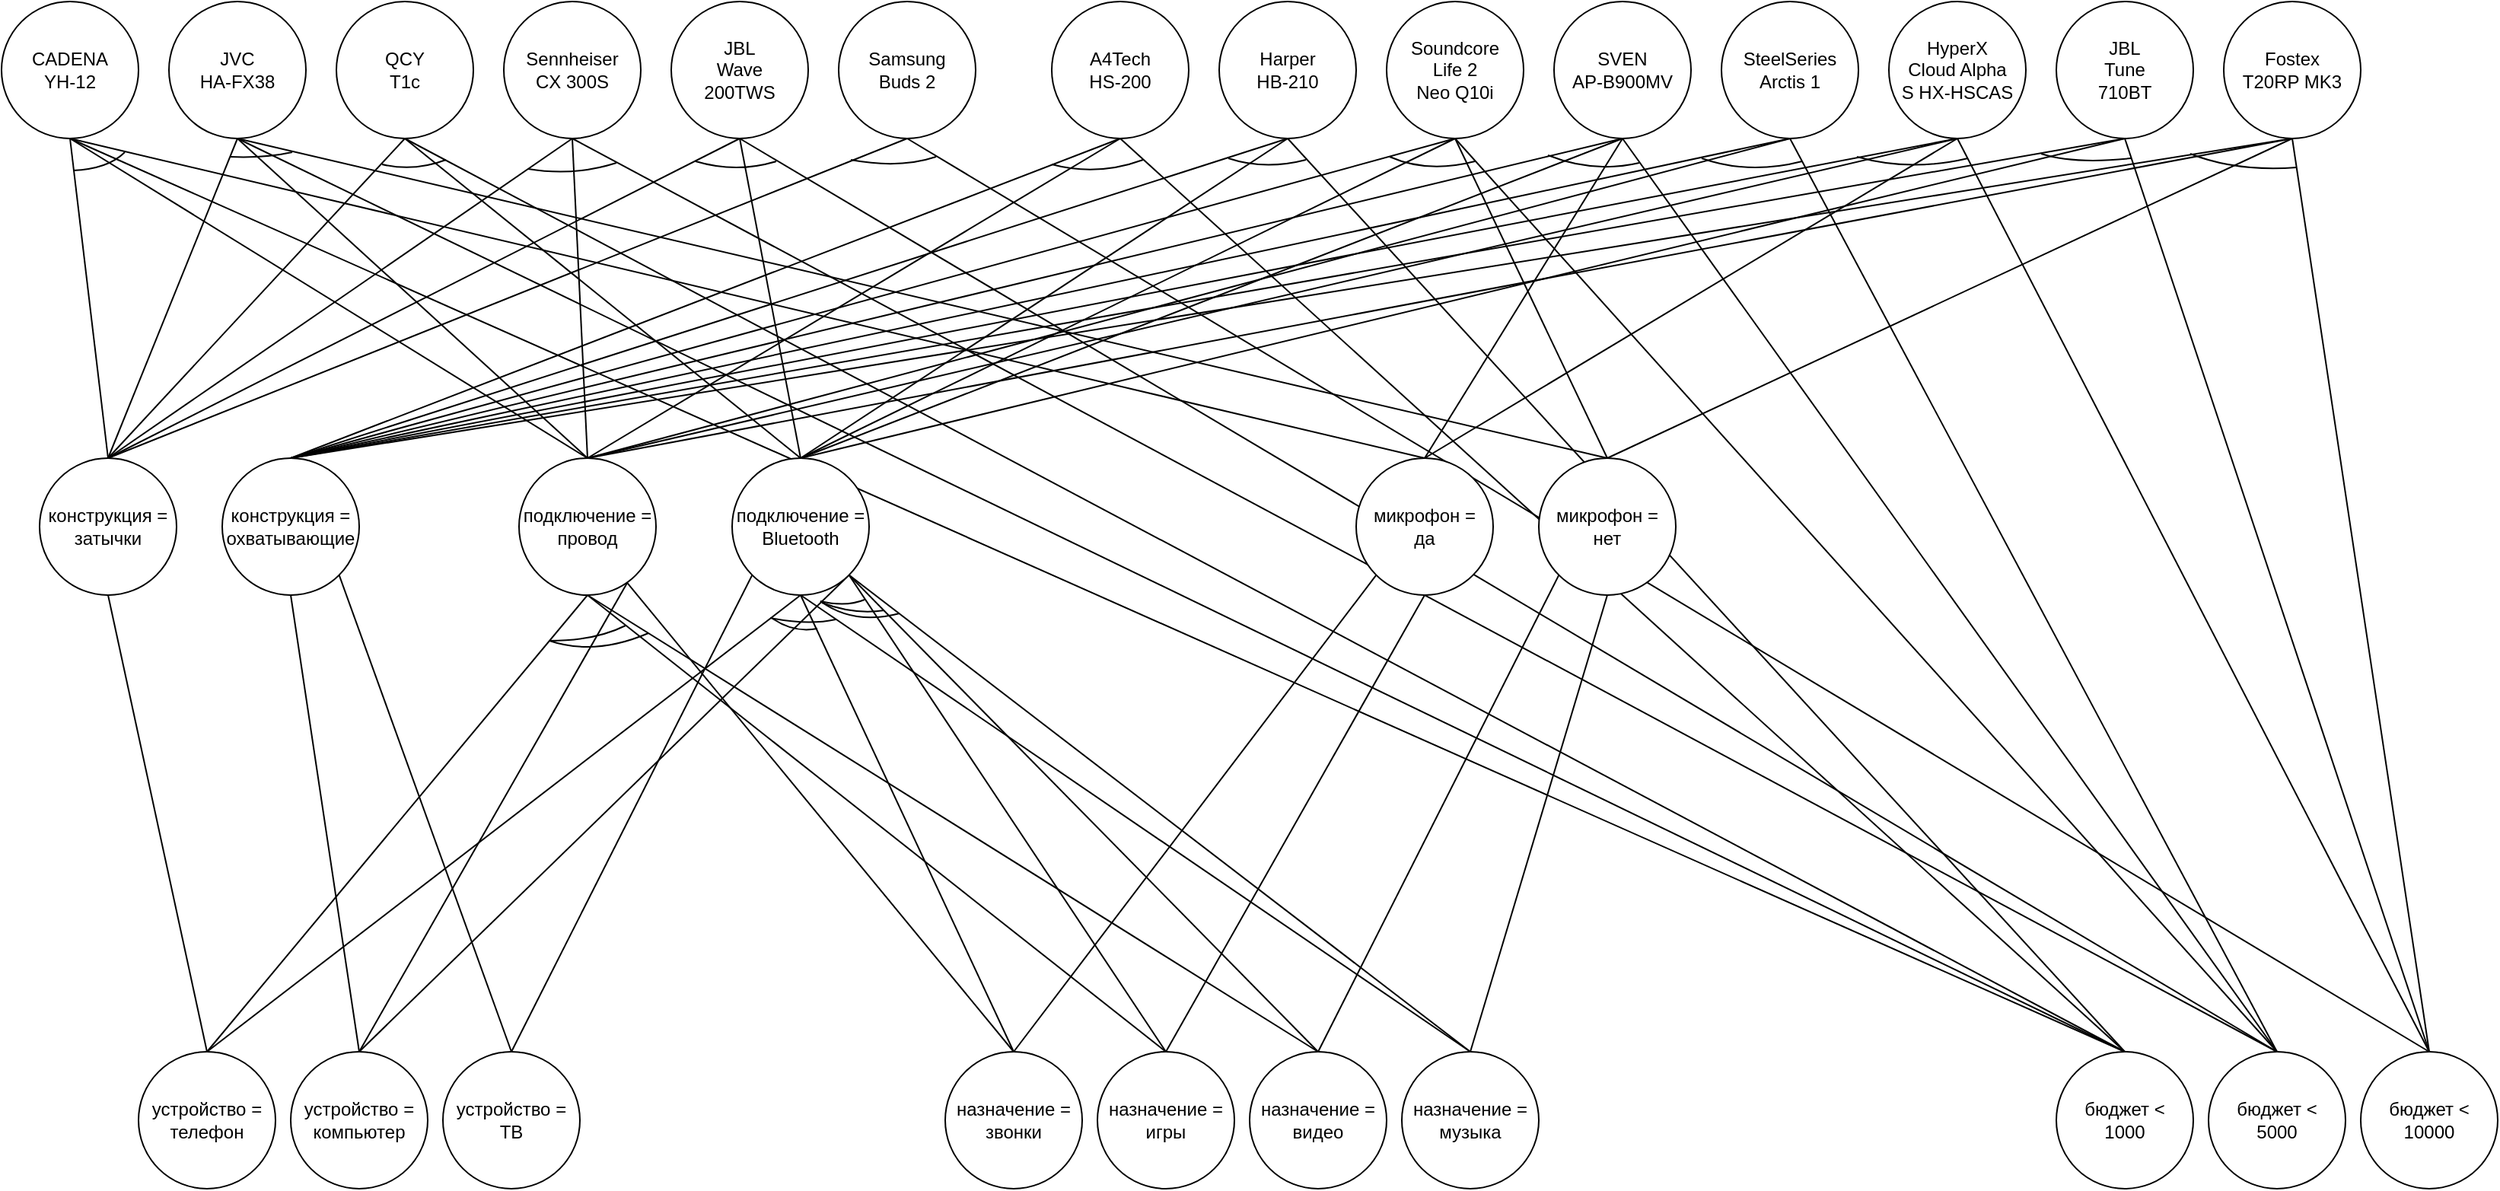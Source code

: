 <mxfile version="20.7.4" type="device"><diagram name="Page-1" id="42789a77-a242-8287-6e28-9cd8cfd52e62"><mxGraphModel dx="2128" dy="972" grid="1" gridSize="10" guides="1" tooltips="1" connect="1" arrows="1" fold="1" page="0" pageScale="1" pageWidth="1100" pageHeight="850" background="none" math="0" shadow="0"><root><mxCell id="0"/><mxCell id="1" parent="0"/><mxCell id="nf44O7qb0_WGTFVw4xZZ-30" style="edgeStyle=none;orthogonalLoop=1;jettySize=auto;html=1;exitX=0.5;exitY=0;exitDx=0;exitDy=0;entryX=0.5;entryY=1;entryDx=0;entryDy=0;endArrow=none;endFill=0;entryPerimeter=0;" edge="1" parent="1" source="nf44O7qb0_WGTFVw4xZZ-2" target="nf44O7qb0_WGTFVw4xZZ-18"><mxGeometry relative="1" as="geometry"/></mxCell><mxCell id="nf44O7qb0_WGTFVw4xZZ-32" style="edgeStyle=none;orthogonalLoop=1;jettySize=auto;html=1;exitX=0.5;exitY=0;exitDx=0;exitDy=0;entryX=0.5;entryY=1;entryDx=0;entryDy=0;endArrow=none;endFill=0;" edge="1" parent="1" source="nf44O7qb0_WGTFVw4xZZ-2" target="nf44O7qb0_WGTFVw4xZZ-14"><mxGeometry relative="1" as="geometry"/></mxCell><mxCell id="nf44O7qb0_WGTFVw4xZZ-61" style="edgeStyle=none;orthogonalLoop=1;jettySize=auto;html=1;exitX=0.5;exitY=0;exitDx=0;exitDy=0;entryX=0.5;entryY=1;entryDx=0;entryDy=0;endArrow=none;endFill=0;" edge="1" parent="1" source="nf44O7qb0_WGTFVw4xZZ-2" target="nf44O7qb0_WGTFVw4xZZ-19"><mxGeometry relative="1" as="geometry"/></mxCell><mxCell id="nf44O7qb0_WGTFVw4xZZ-2" value="устройство =&lt;br&gt;телефон" style="ellipse;whiteSpace=wrap;html=1;aspect=fixed;rounded=0;" vertex="1" parent="1"><mxGeometry x="-20" y="790" width="90" height="90" as="geometry"/></mxCell><mxCell id="nf44O7qb0_WGTFVw4xZZ-25" style="edgeStyle=none;orthogonalLoop=1;jettySize=auto;html=1;exitX=0.5;exitY=0;exitDx=0;exitDy=0;entryX=0.79;entryY=0.91;entryDx=0;entryDy=0;endArrow=none;endFill=0;entryPerimeter=0;" edge="1" parent="1" source="nf44O7qb0_WGTFVw4xZZ-3" target="nf44O7qb0_WGTFVw4xZZ-18"><mxGeometry relative="1" as="geometry"/></mxCell><mxCell id="nf44O7qb0_WGTFVw4xZZ-33" style="edgeStyle=none;orthogonalLoop=1;jettySize=auto;html=1;exitX=0.5;exitY=0;exitDx=0;exitDy=0;entryX=0.5;entryY=1;entryDx=0;entryDy=0;endArrow=none;endFill=0;" edge="1" parent="1" source="nf44O7qb0_WGTFVw4xZZ-3" target="nf44O7qb0_WGTFVw4xZZ-15"><mxGeometry relative="1" as="geometry"/></mxCell><mxCell id="nf44O7qb0_WGTFVw4xZZ-64" style="edgeStyle=none;orthogonalLoop=1;jettySize=auto;html=1;exitX=0.5;exitY=0;exitDx=0;exitDy=0;entryX=1;entryY=1;entryDx=0;entryDy=0;endArrow=none;endFill=0;" edge="1" parent="1" source="nf44O7qb0_WGTFVw4xZZ-3" target="nf44O7qb0_WGTFVw4xZZ-19"><mxGeometry relative="1" as="geometry"/></mxCell><mxCell id="nf44O7qb0_WGTFVw4xZZ-3" value="устройство =&lt;br&gt;компьютер" style="ellipse;whiteSpace=wrap;html=1;aspect=fixed;rounded=0;" vertex="1" parent="1"><mxGeometry x="80" y="790" width="90" height="90" as="geometry"/></mxCell><mxCell id="nf44O7qb0_WGTFVw4xZZ-23" style="edgeStyle=none;orthogonalLoop=1;jettySize=auto;html=1;exitX=0.5;exitY=0;exitDx=0;exitDy=0;entryX=0.5;entryY=1;entryDx=0;entryDy=0;strokeColor=none;" edge="1" parent="1" source="nf44O7qb0_WGTFVw4xZZ-4" target="nf44O7qb0_WGTFVw4xZZ-19"><mxGeometry relative="1" as="geometry"/></mxCell><mxCell id="nf44O7qb0_WGTFVw4xZZ-24" style="edgeStyle=none;orthogonalLoop=1;jettySize=auto;html=1;exitX=0.5;exitY=0;exitDx=0;exitDy=0;entryX=0;entryY=1;entryDx=0;entryDy=0;endArrow=none;endFill=0;" edge="1" parent="1" source="nf44O7qb0_WGTFVw4xZZ-4" target="nf44O7qb0_WGTFVw4xZZ-19"><mxGeometry relative="1" as="geometry"/></mxCell><mxCell id="nf44O7qb0_WGTFVw4xZZ-34" style="edgeStyle=none;orthogonalLoop=1;jettySize=auto;html=1;exitX=0.5;exitY=0;exitDx=0;exitDy=0;entryX=1;entryY=1;entryDx=0;entryDy=0;endArrow=none;endFill=0;" edge="1" parent="1" source="nf44O7qb0_WGTFVw4xZZ-4" target="nf44O7qb0_WGTFVw4xZZ-15"><mxGeometry relative="1" as="geometry"/></mxCell><mxCell id="nf44O7qb0_WGTFVw4xZZ-4" value="устройство =&lt;br&gt;ТВ" style="ellipse;whiteSpace=wrap;html=1;aspect=fixed;rounded=0;" vertex="1" parent="1"><mxGeometry x="180" y="790" width="90" height="90" as="geometry"/></mxCell><mxCell id="nf44O7qb0_WGTFVw4xZZ-38" style="edgeStyle=none;orthogonalLoop=1;jettySize=auto;html=1;exitX=0.5;exitY=0;exitDx=0;exitDy=0;entryX=0.5;entryY=1;entryDx=0;entryDy=0;endArrow=none;endFill=0;" edge="1" parent="1" source="nf44O7qb0_WGTFVw4xZZ-5" target="nf44O7qb0_WGTFVw4xZZ-17"><mxGeometry relative="1" as="geometry"/></mxCell><mxCell id="nf44O7qb0_WGTFVw4xZZ-5" value="назначение =&lt;br&gt;музыка" style="ellipse;whiteSpace=wrap;html=1;aspect=fixed;rounded=0;" vertex="1" parent="1"><mxGeometry x="810" y="790" width="90" height="90" as="geometry"/></mxCell><mxCell id="nf44O7qb0_WGTFVw4xZZ-35" style="edgeStyle=none;orthogonalLoop=1;jettySize=auto;html=1;exitX=0.5;exitY=0;exitDx=0;exitDy=0;entryX=0;entryY=1;entryDx=0;entryDy=0;endArrow=none;endFill=0;" edge="1" parent="1" source="nf44O7qb0_WGTFVw4xZZ-6" target="nf44O7qb0_WGTFVw4xZZ-16"><mxGeometry relative="1" as="geometry"/></mxCell><mxCell id="nf44O7qb0_WGTFVw4xZZ-6" value="назначение =&lt;br&gt;звонки" style="ellipse;whiteSpace=wrap;html=1;aspect=fixed;rounded=0;" vertex="1" parent="1"><mxGeometry x="510" y="790" width="90" height="90" as="geometry"/></mxCell><mxCell id="nf44O7qb0_WGTFVw4xZZ-36" style="edgeStyle=none;orthogonalLoop=1;jettySize=auto;html=1;exitX=0.5;exitY=0;exitDx=0;exitDy=0;entryX=0.5;entryY=1;entryDx=0;entryDy=0;endArrow=none;endFill=0;" edge="1" parent="1" source="nf44O7qb0_WGTFVw4xZZ-7" target="nf44O7qb0_WGTFVw4xZZ-16"><mxGeometry relative="1" as="geometry"/></mxCell><mxCell id="nf44O7qb0_WGTFVw4xZZ-7" value="назначение =&lt;br&gt;игры" style="ellipse;whiteSpace=wrap;html=1;aspect=fixed;rounded=0;" vertex="1" parent="1"><mxGeometry x="610" y="790" width="90" height="90" as="geometry"/></mxCell><mxCell id="nf44O7qb0_WGTFVw4xZZ-37" style="edgeStyle=none;orthogonalLoop=1;jettySize=auto;html=1;exitX=0.5;exitY=0;exitDx=0;exitDy=0;entryX=0;entryY=1;entryDx=0;entryDy=0;endArrow=none;endFill=0;" edge="1" parent="1" source="nf44O7qb0_WGTFVw4xZZ-10" target="nf44O7qb0_WGTFVw4xZZ-17"><mxGeometry relative="1" as="geometry"/></mxCell><mxCell id="nf44O7qb0_WGTFVw4xZZ-10" value="назначение =&lt;br&gt;видео" style="ellipse;whiteSpace=wrap;html=1;aspect=fixed;rounded=0;" vertex="1" parent="1"><mxGeometry x="710" y="790" width="90" height="90" as="geometry"/></mxCell><mxCell id="nf44O7qb0_WGTFVw4xZZ-81" style="edgeStyle=none;orthogonalLoop=1;jettySize=auto;html=1;exitX=0.5;exitY=0;exitDx=0;exitDy=0;entryX=0.5;entryY=1;entryDx=0;entryDy=0;endArrow=none;endFill=0;" edge="1" parent="1" source="nf44O7qb0_WGTFVw4xZZ-11" target="nf44O7qb0_WGTFVw4xZZ-47"><mxGeometry relative="1" as="geometry"/></mxCell><mxCell id="nf44O7qb0_WGTFVw4xZZ-82" style="edgeStyle=none;orthogonalLoop=1;jettySize=auto;html=1;exitX=0.5;exitY=0;exitDx=0;exitDy=0;entryX=0.5;entryY=1;entryDx=0;entryDy=0;endArrow=none;endFill=0;" edge="1" parent="1" source="nf44O7qb0_WGTFVw4xZZ-11" target="nf44O7qb0_WGTFVw4xZZ-48"><mxGeometry relative="1" as="geometry"/></mxCell><mxCell id="nf44O7qb0_WGTFVw4xZZ-83" style="edgeStyle=none;orthogonalLoop=1;jettySize=auto;html=1;exitX=0.5;exitY=0;exitDx=0;exitDy=0;entryX=0.5;entryY=1;entryDx=0;entryDy=0;endArrow=none;endFill=0;" edge="1" parent="1" source="nf44O7qb0_WGTFVw4xZZ-11" target="nf44O7qb0_WGTFVw4xZZ-49"><mxGeometry relative="1" as="geometry"/></mxCell><mxCell id="nf44O7qb0_WGTFVw4xZZ-84" style="edgeStyle=none;orthogonalLoop=1;jettySize=auto;html=1;exitX=0.5;exitY=0;exitDx=0;exitDy=0;entryX=0.5;entryY=1;entryDx=0;entryDy=0;endArrow=none;endFill=0;" edge="1" parent="1" source="nf44O7qb0_WGTFVw4xZZ-11" target="nf44O7qb0_WGTFVw4xZZ-53"><mxGeometry relative="1" as="geometry"/></mxCell><mxCell id="nf44O7qb0_WGTFVw4xZZ-85" style="edgeStyle=none;orthogonalLoop=1;jettySize=auto;html=1;exitX=0.5;exitY=0;exitDx=0;exitDy=0;entryX=0.5;entryY=1;entryDx=0;entryDy=0;endArrow=none;endFill=0;" edge="1" parent="1" source="nf44O7qb0_WGTFVw4xZZ-11" target="nf44O7qb0_WGTFVw4xZZ-54"><mxGeometry relative="1" as="geometry"/></mxCell><mxCell id="nf44O7qb0_WGTFVw4xZZ-11" value="бюджет &amp;lt;&lt;br&gt;1000" style="ellipse;whiteSpace=wrap;html=1;aspect=fixed;rounded=0;" vertex="1" parent="1"><mxGeometry x="1240" y="790" width="90" height="90" as="geometry"/></mxCell><mxCell id="nf44O7qb0_WGTFVw4xZZ-86" style="edgeStyle=none;orthogonalLoop=1;jettySize=auto;html=1;exitX=0.5;exitY=0;exitDx=0;exitDy=0;entryX=0.5;entryY=1;entryDx=0;entryDy=0;endArrow=none;endFill=0;" edge="1" parent="1" source="nf44O7qb0_WGTFVw4xZZ-12" target="nf44O7qb0_WGTFVw4xZZ-50"><mxGeometry relative="1" as="geometry"/></mxCell><mxCell id="nf44O7qb0_WGTFVw4xZZ-87" style="edgeStyle=none;orthogonalLoop=1;jettySize=auto;html=1;exitX=0.5;exitY=0;exitDx=0;exitDy=0;entryX=0.5;entryY=1;entryDx=0;entryDy=0;endArrow=none;endFill=0;" edge="1" parent="1" source="nf44O7qb0_WGTFVw4xZZ-12" target="nf44O7qb0_WGTFVw4xZZ-51"><mxGeometry relative="1" as="geometry"/></mxCell><mxCell id="nf44O7qb0_WGTFVw4xZZ-89" style="edgeStyle=none;orthogonalLoop=1;jettySize=auto;html=1;exitX=0.5;exitY=0;exitDx=0;exitDy=0;entryX=0.5;entryY=1;entryDx=0;entryDy=0;endArrow=none;endFill=0;" edge="1" parent="1" source="nf44O7qb0_WGTFVw4xZZ-12" target="nf44O7qb0_WGTFVw4xZZ-55"><mxGeometry relative="1" as="geometry"/></mxCell><mxCell id="nf44O7qb0_WGTFVw4xZZ-90" style="edgeStyle=none;orthogonalLoop=1;jettySize=auto;html=1;exitX=0.5;exitY=0;exitDx=0;exitDy=0;entryX=0.5;entryY=1;entryDx=0;entryDy=0;endArrow=none;endFill=0;" edge="1" parent="1" source="nf44O7qb0_WGTFVw4xZZ-12" target="nf44O7qb0_WGTFVw4xZZ-56"><mxGeometry relative="1" as="geometry"/></mxCell><mxCell id="nf44O7qb0_WGTFVw4xZZ-91" style="edgeStyle=none;orthogonalLoop=1;jettySize=auto;html=1;exitX=0.5;exitY=0;exitDx=0;exitDy=0;entryX=0.5;entryY=1;entryDx=0;entryDy=0;endArrow=none;endFill=0;" edge="1" parent="1" source="nf44O7qb0_WGTFVw4xZZ-12" target="nf44O7qb0_WGTFVw4xZZ-57"><mxGeometry relative="1" as="geometry"/></mxCell><mxCell id="nf44O7qb0_WGTFVw4xZZ-12" value="бюджет &amp;lt;&lt;br&gt;5000" style="ellipse;whiteSpace=wrap;html=1;aspect=fixed;rounded=0;" vertex="1" parent="1"><mxGeometry x="1340" y="790" width="90" height="90" as="geometry"/></mxCell><mxCell id="nf44O7qb0_WGTFVw4xZZ-88" style="edgeStyle=none;orthogonalLoop=1;jettySize=auto;html=1;exitX=0.5;exitY=0;exitDx=0;exitDy=0;entryX=0.5;entryY=1;entryDx=0;entryDy=0;endArrow=none;endFill=0;" edge="1" parent="1" source="nf44O7qb0_WGTFVw4xZZ-13" target="nf44O7qb0_WGTFVw4xZZ-52"><mxGeometry relative="1" as="geometry"/></mxCell><mxCell id="nf44O7qb0_WGTFVw4xZZ-92" style="edgeStyle=none;orthogonalLoop=1;jettySize=auto;html=1;exitX=0.5;exitY=0;exitDx=0;exitDy=0;entryX=0.5;entryY=1;entryDx=0;entryDy=0;endArrow=none;endFill=0;" edge="1" parent="1" source="nf44O7qb0_WGTFVw4xZZ-13" target="nf44O7qb0_WGTFVw4xZZ-58"><mxGeometry relative="1" as="geometry"/></mxCell><mxCell id="nf44O7qb0_WGTFVw4xZZ-93" style="edgeStyle=none;orthogonalLoop=1;jettySize=auto;html=1;exitX=0.5;exitY=0;exitDx=0;exitDy=0;entryX=0.5;entryY=1;entryDx=0;entryDy=0;endArrow=none;endFill=0;" edge="1" parent="1" source="nf44O7qb0_WGTFVw4xZZ-13" target="nf44O7qb0_WGTFVw4xZZ-59"><mxGeometry relative="1" as="geometry"/></mxCell><mxCell id="nf44O7qb0_WGTFVw4xZZ-94" style="edgeStyle=none;orthogonalLoop=1;jettySize=auto;html=1;exitX=0.5;exitY=0;exitDx=0;exitDy=0;entryX=0.5;entryY=1;entryDx=0;entryDy=0;endArrow=none;endFill=0;" edge="1" parent="1" source="nf44O7qb0_WGTFVw4xZZ-13" target="nf44O7qb0_WGTFVw4xZZ-60"><mxGeometry relative="1" as="geometry"/></mxCell><mxCell id="nf44O7qb0_WGTFVw4xZZ-13" value="бюджет &amp;lt;&lt;br&gt;10000" style="ellipse;whiteSpace=wrap;html=1;aspect=fixed;rounded=0;" vertex="1" parent="1"><mxGeometry x="1440" y="790" width="90" height="90" as="geometry"/></mxCell><mxCell id="nf44O7qb0_WGTFVw4xZZ-67" style="edgeStyle=none;orthogonalLoop=1;jettySize=auto;html=1;exitX=0.5;exitY=0;exitDx=0;exitDy=0;entryX=0.5;entryY=1;entryDx=0;entryDy=0;endArrow=none;endFill=0;" edge="1" parent="1" source="nf44O7qb0_WGTFVw4xZZ-14" target="nf44O7qb0_WGTFVw4xZZ-47"><mxGeometry relative="1" as="geometry"/></mxCell><mxCell id="nf44O7qb0_WGTFVw4xZZ-68" style="edgeStyle=none;orthogonalLoop=1;jettySize=auto;html=1;exitX=0.5;exitY=0;exitDx=0;exitDy=0;entryX=0.5;entryY=1;entryDx=0;entryDy=0;endArrow=none;endFill=0;" edge="1" parent="1" source="nf44O7qb0_WGTFVw4xZZ-14" target="nf44O7qb0_WGTFVw4xZZ-48"><mxGeometry relative="1" as="geometry"/></mxCell><mxCell id="nf44O7qb0_WGTFVw4xZZ-69" style="edgeStyle=none;orthogonalLoop=1;jettySize=auto;html=1;exitX=0.5;exitY=0;exitDx=0;exitDy=0;entryX=0.5;entryY=1;entryDx=0;entryDy=0;endArrow=none;endFill=0;" edge="1" parent="1" source="nf44O7qb0_WGTFVw4xZZ-14" target="nf44O7qb0_WGTFVw4xZZ-49"><mxGeometry relative="1" as="geometry"/></mxCell><mxCell id="nf44O7qb0_WGTFVw4xZZ-70" style="edgeStyle=none;orthogonalLoop=1;jettySize=auto;html=1;exitX=0.5;exitY=0;exitDx=0;exitDy=0;entryX=0.5;entryY=1;entryDx=0;entryDy=0;endArrow=none;endFill=0;" edge="1" parent="1" source="nf44O7qb0_WGTFVw4xZZ-14" target="nf44O7qb0_WGTFVw4xZZ-50"><mxGeometry relative="1" as="geometry"/></mxCell><mxCell id="nf44O7qb0_WGTFVw4xZZ-71" style="edgeStyle=none;orthogonalLoop=1;jettySize=auto;html=1;exitX=0.5;exitY=0;exitDx=0;exitDy=0;entryX=0.5;entryY=1;entryDx=0;entryDy=0;endArrow=none;endFill=0;" edge="1" parent="1" source="nf44O7qb0_WGTFVw4xZZ-14" target="nf44O7qb0_WGTFVw4xZZ-51"><mxGeometry relative="1" as="geometry"/></mxCell><mxCell id="nf44O7qb0_WGTFVw4xZZ-72" style="edgeStyle=none;orthogonalLoop=1;jettySize=auto;html=1;exitX=0.5;exitY=0;exitDx=0;exitDy=0;entryX=0.5;entryY=1;entryDx=0;entryDy=0;endArrow=none;endFill=0;" edge="1" parent="1" source="nf44O7qb0_WGTFVw4xZZ-14" target="nf44O7qb0_WGTFVw4xZZ-52"><mxGeometry relative="1" as="geometry"/></mxCell><mxCell id="nf44O7qb0_WGTFVw4xZZ-14" value="конструкция =&lt;br&gt;затычки" style="ellipse;whiteSpace=wrap;html=1;aspect=fixed;rounded=0;" vertex="1" parent="1"><mxGeometry x="-85" y="400" width="90" height="90" as="geometry"/></mxCell><mxCell id="nf44O7qb0_WGTFVw4xZZ-73" style="edgeStyle=none;orthogonalLoop=1;jettySize=auto;html=1;exitX=0.5;exitY=0;exitDx=0;exitDy=0;entryX=0.5;entryY=1;entryDx=0;entryDy=0;endArrow=none;endFill=0;" edge="1" parent="1" source="nf44O7qb0_WGTFVw4xZZ-15" target="nf44O7qb0_WGTFVw4xZZ-53"><mxGeometry relative="1" as="geometry"/></mxCell><mxCell id="nf44O7qb0_WGTFVw4xZZ-74" style="edgeStyle=none;orthogonalLoop=1;jettySize=auto;html=1;exitX=0.5;exitY=0;exitDx=0;exitDy=0;entryX=0.5;entryY=1;entryDx=0;entryDy=0;endArrow=none;endFill=0;" edge="1" parent="1" source="nf44O7qb0_WGTFVw4xZZ-15" target="nf44O7qb0_WGTFVw4xZZ-54"><mxGeometry relative="1" as="geometry"/></mxCell><mxCell id="nf44O7qb0_WGTFVw4xZZ-75" style="edgeStyle=none;orthogonalLoop=1;jettySize=auto;html=1;exitX=0.5;exitY=0;exitDx=0;exitDy=0;entryX=0.5;entryY=1;entryDx=0;entryDy=0;endArrow=none;endFill=0;" edge="1" parent="1" source="nf44O7qb0_WGTFVw4xZZ-15" target="nf44O7qb0_WGTFVw4xZZ-55"><mxGeometry relative="1" as="geometry"/></mxCell><mxCell id="nf44O7qb0_WGTFVw4xZZ-76" style="edgeStyle=none;orthogonalLoop=1;jettySize=auto;html=1;exitX=0.5;exitY=0;exitDx=0;exitDy=0;entryX=0.5;entryY=1;entryDx=0;entryDy=0;endArrow=none;endFill=0;" edge="1" parent="1" source="nf44O7qb0_WGTFVw4xZZ-15" target="nf44O7qb0_WGTFVw4xZZ-56"><mxGeometry relative="1" as="geometry"/></mxCell><mxCell id="nf44O7qb0_WGTFVw4xZZ-77" style="edgeStyle=none;orthogonalLoop=1;jettySize=auto;html=1;exitX=0.5;exitY=0;exitDx=0;exitDy=0;entryX=0.5;entryY=1;entryDx=0;entryDy=0;endArrow=none;endFill=0;" edge="1" parent="1" source="nf44O7qb0_WGTFVw4xZZ-15" target="nf44O7qb0_WGTFVw4xZZ-57"><mxGeometry relative="1" as="geometry"/></mxCell><mxCell id="nf44O7qb0_WGTFVw4xZZ-78" style="edgeStyle=none;orthogonalLoop=1;jettySize=auto;html=1;exitX=0.5;exitY=0;exitDx=0;exitDy=0;entryX=0.5;entryY=1;entryDx=0;entryDy=0;endArrow=none;endFill=0;" edge="1" parent="1" source="nf44O7qb0_WGTFVw4xZZ-15" target="nf44O7qb0_WGTFVw4xZZ-58"><mxGeometry relative="1" as="geometry"/></mxCell><mxCell id="nf44O7qb0_WGTFVw4xZZ-79" style="edgeStyle=none;orthogonalLoop=1;jettySize=auto;html=1;exitX=0.5;exitY=0;exitDx=0;exitDy=0;entryX=0.5;entryY=1;entryDx=0;entryDy=0;endArrow=none;endFill=0;" edge="1" parent="1" source="nf44O7qb0_WGTFVw4xZZ-15" target="nf44O7qb0_WGTFVw4xZZ-59"><mxGeometry relative="1" as="geometry"/></mxCell><mxCell id="nf44O7qb0_WGTFVw4xZZ-80" style="edgeStyle=none;orthogonalLoop=1;jettySize=auto;html=1;exitX=0.5;exitY=0;exitDx=0;exitDy=0;entryX=0.5;entryY=1;entryDx=0;entryDy=0;endArrow=none;endFill=0;" edge="1" parent="1" source="nf44O7qb0_WGTFVw4xZZ-15" target="nf44O7qb0_WGTFVw4xZZ-60"><mxGeometry relative="1" as="geometry"/></mxCell><mxCell id="nf44O7qb0_WGTFVw4xZZ-15" value="конструкция =&lt;br&gt;охватывающие" style="ellipse;whiteSpace=wrap;html=1;aspect=fixed;rounded=0;" vertex="1" parent="1"><mxGeometry x="35" y="400" width="90" height="90" as="geometry"/></mxCell><mxCell id="nf44O7qb0_WGTFVw4xZZ-16" value="микрофон =&lt;br&gt;да" style="ellipse;whiteSpace=wrap;html=1;aspect=fixed;rounded=0;" vertex="1" parent="1"><mxGeometry x="780" y="400" width="90" height="90" as="geometry"/></mxCell><mxCell id="nf44O7qb0_WGTFVw4xZZ-17" value="микрофон =&lt;br&gt;нет" style="ellipse;whiteSpace=wrap;html=1;aspect=fixed;rounded=0;" vertex="1" parent="1"><mxGeometry x="900" y="400" width="90" height="90" as="geometry"/></mxCell><mxCell id="nf44O7qb0_WGTFVw4xZZ-27" style="edgeStyle=none;orthogonalLoop=1;jettySize=auto;html=1;exitX=0.79;exitY=0.91;exitDx=0;exitDy=0;entryX=0.5;entryY=0;entryDx=0;entryDy=0;endArrow=none;endFill=0;exitPerimeter=0;" edge="1" parent="1" source="nf44O7qb0_WGTFVw4xZZ-18" target="nf44O7qb0_WGTFVw4xZZ-6"><mxGeometry relative="1" as="geometry"/></mxCell><mxCell id="nf44O7qb0_WGTFVw4xZZ-29" style="edgeStyle=none;orthogonalLoop=1;jettySize=auto;html=1;exitX=0.5;exitY=1;exitDx=0;exitDy=0;entryX=0.5;entryY=0;entryDx=0;entryDy=0;endArrow=none;endFill=0;" edge="1" parent="1" source="nf44O7qb0_WGTFVw4xZZ-18" target="nf44O7qb0_WGTFVw4xZZ-10"><mxGeometry relative="1" as="geometry"/></mxCell><mxCell id="nf44O7qb0_WGTFVw4xZZ-31" style="edgeStyle=none;orthogonalLoop=1;jettySize=auto;html=1;exitX=0.5;exitY=1;exitDx=0;exitDy=0;entryX=0.5;entryY=0;entryDx=0;entryDy=0;endArrow=none;endFill=0;exitPerimeter=0;" edge="1" parent="1" source="nf44O7qb0_WGTFVw4xZZ-18" target="nf44O7qb0_WGTFVw4xZZ-7"><mxGeometry relative="1" as="geometry"/></mxCell><mxCell id="nf44O7qb0_WGTFVw4xZZ-46" style="edgeStyle=none;orthogonalLoop=1;jettySize=auto;html=1;exitX=1;exitY=1;exitDx=0;exitDy=0;entryX=0.5;entryY=0;entryDx=0;entryDy=0;endArrow=none;endFill=0;" edge="1" parent="1" source="nf44O7qb0_WGTFVw4xZZ-19" target="nf44O7qb0_WGTFVw4xZZ-7"><mxGeometry relative="1" as="geometry"/></mxCell><mxCell id="nf44O7qb0_WGTFVw4xZZ-18" value="подключение =&lt;br&gt;провод" style="ellipse;whiteSpace=wrap;html=1;aspect=fixed;rounded=0;points=[[0,0.5,0,0,0],[0.07,0.72,0,0,0],[0.14,0.14,0,0,0],[0.19,0.91,0,0,0],[0.5,0,0,0,0],[0.5,1,0,0,0],[0.79,0.91,0,0,0],[0.86,0.14,0,0,0],[0.92,0.72,0,0,0],[1,0.5,0,0,0]];" vertex="1" parent="1"><mxGeometry x="230" y="400" width="90" height="90" as="geometry"/></mxCell><mxCell id="nf44O7qb0_WGTFVw4xZZ-62" style="edgeStyle=none;orthogonalLoop=1;jettySize=auto;html=1;exitX=0.5;exitY=1;exitDx=0;exitDy=0;entryX=0.5;entryY=0;entryDx=0;entryDy=0;endArrow=none;endFill=0;" edge="1" parent="1" source="nf44O7qb0_WGTFVw4xZZ-19" target="nf44O7qb0_WGTFVw4xZZ-6"><mxGeometry relative="1" as="geometry"/></mxCell><mxCell id="nf44O7qb0_WGTFVw4xZZ-63" style="edgeStyle=none;orthogonalLoop=1;jettySize=auto;html=1;exitX=0.5;exitY=1;exitDx=0;exitDy=0;entryX=0.5;entryY=0;entryDx=0;entryDy=0;endArrow=none;endFill=0;" edge="1" parent="1" source="nf44O7qb0_WGTFVw4xZZ-19" target="nf44O7qb0_WGTFVw4xZZ-5"><mxGeometry relative="1" as="geometry"/></mxCell><mxCell id="nf44O7qb0_WGTFVw4xZZ-65" style="edgeStyle=none;orthogonalLoop=1;jettySize=auto;html=1;exitX=1;exitY=1;exitDx=0;exitDy=0;entryX=0.5;entryY=0;entryDx=0;entryDy=0;endArrow=none;endFill=0;" edge="1" parent="1" source="nf44O7qb0_WGTFVw4xZZ-19" target="nf44O7qb0_WGTFVw4xZZ-10"><mxGeometry relative="1" as="geometry"/></mxCell><mxCell id="nf44O7qb0_WGTFVw4xZZ-66" style="edgeStyle=none;orthogonalLoop=1;jettySize=auto;html=1;exitX=1;exitY=1;exitDx=0;exitDy=0;entryX=0.5;entryY=0;entryDx=0;entryDy=0;endArrow=none;endFill=0;" edge="1" parent="1" source="nf44O7qb0_WGTFVw4xZZ-19" target="nf44O7qb0_WGTFVw4xZZ-5"><mxGeometry relative="1" as="geometry"/></mxCell><mxCell id="nf44O7qb0_WGTFVw4xZZ-99" style="edgeStyle=none;orthogonalLoop=1;jettySize=auto;html=1;exitX=0.5;exitY=0;exitDx=0;exitDy=0;entryX=0.5;entryY=1;entryDx=0;entryDy=0;endArrow=none;endFill=0;" edge="1" parent="1" source="nf44O7qb0_WGTFVw4xZZ-19" target="nf44O7qb0_WGTFVw4xZZ-49"><mxGeometry relative="1" as="geometry"/></mxCell><mxCell id="nf44O7qb0_WGTFVw4xZZ-112" style="edgeStyle=none;orthogonalLoop=1;jettySize=auto;html=1;exitX=0.5;exitY=0;exitDx=0;exitDy=0;entryX=0.5;entryY=1;entryDx=0;entryDy=0;endArrow=none;endFill=0;" edge="1" parent="1" source="nf44O7qb0_WGTFVw4xZZ-19" target="nf44O7qb0_WGTFVw4xZZ-59"><mxGeometry relative="1" as="geometry"/></mxCell><mxCell id="nf44O7qb0_WGTFVw4xZZ-19" value="подключение =&lt;br&gt;Bluetooth" style="ellipse;whiteSpace=wrap;html=1;aspect=fixed;rounded=0;" vertex="1" parent="1"><mxGeometry x="370" y="400" width="90" height="90" as="geometry"/></mxCell><mxCell id="nf44O7qb0_WGTFVw4xZZ-95" style="edgeStyle=none;orthogonalLoop=1;jettySize=auto;html=1;exitX=0.5;exitY=1;exitDx=0;exitDy=0;entryX=0.5;entryY=0;entryDx=0;entryDy=0;entryPerimeter=0;endArrow=none;endFill=0;" edge="1" parent="1" source="nf44O7qb0_WGTFVw4xZZ-47" target="nf44O7qb0_WGTFVw4xZZ-18"><mxGeometry relative="1" as="geometry"/></mxCell><mxCell id="nf44O7qb0_WGTFVw4xZZ-96" style="edgeStyle=none;orthogonalLoop=1;jettySize=auto;html=1;exitX=0.5;exitY=1;exitDx=0;exitDy=0;entryX=0.5;entryY=0;entryDx=0;entryDy=0;endArrow=none;endFill=0;" edge="1" parent="1" source="nf44O7qb0_WGTFVw4xZZ-47" target="nf44O7qb0_WGTFVw4xZZ-16"><mxGeometry relative="1" as="geometry"/></mxCell><mxCell id="nf44O7qb0_WGTFVw4xZZ-47" value="CADENA&lt;br&gt;YH-12" style="ellipse;whiteSpace=wrap;html=1;aspect=fixed;rounded=0;" vertex="1" parent="1"><mxGeometry x="-110" y="100" width="90" height="90" as="geometry"/></mxCell><mxCell id="nf44O7qb0_WGTFVw4xZZ-97" style="edgeStyle=none;orthogonalLoop=1;jettySize=auto;html=1;exitX=0.5;exitY=1;exitDx=0;exitDy=0;entryX=0.5;entryY=0;entryDx=0;entryDy=0;entryPerimeter=0;endArrow=none;endFill=0;" edge="1" parent="1" source="nf44O7qb0_WGTFVw4xZZ-48" target="nf44O7qb0_WGTFVw4xZZ-18"><mxGeometry relative="1" as="geometry"/></mxCell><mxCell id="nf44O7qb0_WGTFVw4xZZ-98" style="edgeStyle=none;orthogonalLoop=1;jettySize=auto;html=1;exitX=0.5;exitY=1;exitDx=0;exitDy=0;entryX=0.5;entryY=0;entryDx=0;entryDy=0;endArrow=none;endFill=0;" edge="1" parent="1" source="nf44O7qb0_WGTFVw4xZZ-48" target="nf44O7qb0_WGTFVw4xZZ-17"><mxGeometry relative="1" as="geometry"/></mxCell><mxCell id="nf44O7qb0_WGTFVw4xZZ-48" value="JVC&lt;br&gt;HA-FX38" style="ellipse;whiteSpace=wrap;html=1;aspect=fixed;rounded=0;" vertex="1" parent="1"><mxGeometry y="100" width="90" height="90" as="geometry"/></mxCell><mxCell id="nf44O7qb0_WGTFVw4xZZ-49" value="QCY&lt;br&gt;T1c" style="ellipse;whiteSpace=wrap;html=1;aspect=fixed;rounded=0;" vertex="1" parent="1"><mxGeometry x="110" y="100" width="90" height="90" as="geometry"/></mxCell><mxCell id="nf44O7qb0_WGTFVw4xZZ-100" style="edgeStyle=none;orthogonalLoop=1;jettySize=auto;html=1;exitX=0.5;exitY=1;exitDx=0;exitDy=0;entryX=0.5;entryY=0;entryDx=0;entryDy=0;entryPerimeter=0;endArrow=none;endFill=0;" edge="1" parent="1" source="nf44O7qb0_WGTFVw4xZZ-50" target="nf44O7qb0_WGTFVw4xZZ-18"><mxGeometry relative="1" as="geometry"/></mxCell><mxCell id="nf44O7qb0_WGTFVw4xZZ-50" value="Sennheiser&lt;br&gt;CX 300S" style="ellipse;whiteSpace=wrap;html=1;aspect=fixed;rounded=0;" vertex="1" parent="1"><mxGeometry x="220" y="100" width="90" height="90" as="geometry"/></mxCell><mxCell id="nf44O7qb0_WGTFVw4xZZ-101" style="edgeStyle=none;orthogonalLoop=1;jettySize=auto;html=1;exitX=0.5;exitY=1;exitDx=0;exitDy=0;entryX=0.5;entryY=0;entryDx=0;entryDy=0;endArrow=none;endFill=0;" edge="1" parent="1" source="nf44O7qb0_WGTFVw4xZZ-51" target="nf44O7qb0_WGTFVw4xZZ-19"><mxGeometry relative="1" as="geometry"/></mxCell><mxCell id="nf44O7qb0_WGTFVw4xZZ-51" value="JBL&lt;br&gt;Wave&lt;br&gt;200TWS" style="ellipse;whiteSpace=wrap;html=1;aspect=fixed;rounded=0;" vertex="1" parent="1"><mxGeometry x="330" y="100" width="90" height="90" as="geometry"/></mxCell><mxCell id="nf44O7qb0_WGTFVw4xZZ-52" value="Samsung&lt;br&gt;Buds 2" style="ellipse;whiteSpace=wrap;html=1;aspect=fixed;rounded=0;" vertex="1" parent="1"><mxGeometry x="440" y="100" width="90" height="90" as="geometry"/></mxCell><mxCell id="nf44O7qb0_WGTFVw4xZZ-102" style="edgeStyle=none;orthogonalLoop=1;jettySize=auto;html=1;exitX=0.5;exitY=1;exitDx=0;exitDy=0;entryX=0.5;entryY=0;entryDx=0;entryDy=0;entryPerimeter=0;endArrow=none;endFill=0;" edge="1" parent="1" source="nf44O7qb0_WGTFVw4xZZ-53" target="nf44O7qb0_WGTFVw4xZZ-18"><mxGeometry relative="1" as="geometry"/></mxCell><mxCell id="nf44O7qb0_WGTFVw4xZZ-53" value="A4Tech&lt;br&gt;HS-200" style="ellipse;whiteSpace=wrap;html=1;aspect=fixed;rounded=0;" vertex="1" parent="1"><mxGeometry x="580" y="100" width="90" height="90" as="geometry"/></mxCell><mxCell id="nf44O7qb0_WGTFVw4xZZ-103" style="edgeStyle=none;orthogonalLoop=1;jettySize=auto;html=1;exitX=0.5;exitY=1;exitDx=0;exitDy=0;entryX=0.5;entryY=0;entryDx=0;entryDy=0;endArrow=none;endFill=0;" edge="1" parent="1" source="nf44O7qb0_WGTFVw4xZZ-54" target="nf44O7qb0_WGTFVw4xZZ-19"><mxGeometry relative="1" as="geometry"/></mxCell><mxCell id="nf44O7qb0_WGTFVw4xZZ-54" value="Harper&lt;br&gt;HB-210" style="ellipse;whiteSpace=wrap;html=1;aspect=fixed;rounded=0;" vertex="1" parent="1"><mxGeometry x="690" y="100" width="90" height="90" as="geometry"/></mxCell><mxCell id="nf44O7qb0_WGTFVw4xZZ-104" style="edgeStyle=none;orthogonalLoop=1;jettySize=auto;html=1;exitX=0.5;exitY=1;exitDx=0;exitDy=0;entryX=0.5;entryY=0;entryDx=0;entryDy=0;endArrow=none;endFill=0;" edge="1" parent="1" source="nf44O7qb0_WGTFVw4xZZ-55" target="nf44O7qb0_WGTFVw4xZZ-19"><mxGeometry relative="1" as="geometry"/></mxCell><mxCell id="nf44O7qb0_WGTFVw4xZZ-106" style="edgeStyle=none;orthogonalLoop=1;jettySize=auto;html=1;exitX=0.5;exitY=1;exitDx=0;exitDy=0;entryX=0.5;entryY=0;entryDx=0;entryDy=0;endArrow=none;endFill=0;" edge="1" parent="1" source="nf44O7qb0_WGTFVw4xZZ-55" target="nf44O7qb0_WGTFVw4xZZ-17"><mxGeometry relative="1" as="geometry"/></mxCell><mxCell id="nf44O7qb0_WGTFVw4xZZ-55" value="Soundcore&lt;br&gt;Life 2&lt;br&gt;Neo Q10i" style="ellipse;whiteSpace=wrap;html=1;aspect=fixed;rounded=0;" vertex="1" parent="1"><mxGeometry x="800" y="100" width="90" height="90" as="geometry"/></mxCell><mxCell id="nf44O7qb0_WGTFVw4xZZ-107" style="edgeStyle=none;orthogonalLoop=1;jettySize=auto;html=1;exitX=0.5;exitY=1;exitDx=0;exitDy=0;entryX=0.5;entryY=0;entryDx=0;entryDy=0;endArrow=none;endFill=0;" edge="1" parent="1" source="nf44O7qb0_WGTFVw4xZZ-56" target="nf44O7qb0_WGTFVw4xZZ-19"><mxGeometry relative="1" as="geometry"/></mxCell><mxCell id="nf44O7qb0_WGTFVw4xZZ-108" style="edgeStyle=none;orthogonalLoop=1;jettySize=auto;html=1;exitX=0.5;exitY=1;exitDx=0;exitDy=0;entryX=0.5;entryY=0;entryDx=0;entryDy=0;endArrow=none;endFill=0;" edge="1" parent="1" source="nf44O7qb0_WGTFVw4xZZ-56" target="nf44O7qb0_WGTFVw4xZZ-16"><mxGeometry relative="1" as="geometry"/></mxCell><mxCell id="nf44O7qb0_WGTFVw4xZZ-56" value="SVEN&lt;br&gt;AP-B900MV" style="ellipse;whiteSpace=wrap;html=1;aspect=fixed;rounded=0;" vertex="1" parent="1"><mxGeometry x="910" y="100" width="90" height="90" as="geometry"/></mxCell><mxCell id="nf44O7qb0_WGTFVw4xZZ-109" style="edgeStyle=none;orthogonalLoop=1;jettySize=auto;html=1;exitX=0.5;exitY=1;exitDx=0;exitDy=0;entryX=0.5;entryY=0;entryDx=0;entryDy=0;entryPerimeter=0;endArrow=none;endFill=0;" edge="1" parent="1" source="nf44O7qb0_WGTFVw4xZZ-57" target="nf44O7qb0_WGTFVw4xZZ-18"><mxGeometry relative="1" as="geometry"/></mxCell><mxCell id="nf44O7qb0_WGTFVw4xZZ-57" value="SteelSeries&lt;br&gt;Arctis 1" style="ellipse;whiteSpace=wrap;html=1;aspect=fixed;rounded=0;" vertex="1" parent="1"><mxGeometry x="1020" y="100" width="90" height="90" as="geometry"/></mxCell><mxCell id="nf44O7qb0_WGTFVw4xZZ-113" style="edgeStyle=none;orthogonalLoop=1;jettySize=auto;html=1;exitX=0.5;exitY=1;exitDx=0;exitDy=0;entryX=0.5;entryY=0;entryDx=0;entryDy=0;entryPerimeter=0;endArrow=none;endFill=0;" edge="1" parent="1" source="nf44O7qb0_WGTFVw4xZZ-58" target="nf44O7qb0_WGTFVw4xZZ-18"><mxGeometry relative="1" as="geometry"/></mxCell><mxCell id="nf44O7qb0_WGTFVw4xZZ-114" style="edgeStyle=none;orthogonalLoop=1;jettySize=auto;html=1;exitX=0.5;exitY=1;exitDx=0;exitDy=0;entryX=0.5;entryY=0;entryDx=0;entryDy=0;endArrow=none;endFill=0;" edge="1" parent="1" source="nf44O7qb0_WGTFVw4xZZ-58" target="nf44O7qb0_WGTFVw4xZZ-16"><mxGeometry relative="1" as="geometry"/></mxCell><mxCell id="nf44O7qb0_WGTFVw4xZZ-58" value="HyperX&lt;br&gt;Cloud Alpha&lt;br&gt;S HX-HSCAS" style="ellipse;whiteSpace=wrap;html=1;aspect=fixed;rounded=0;" vertex="1" parent="1"><mxGeometry x="1130" y="100" width="90" height="90" as="geometry"/></mxCell><mxCell id="nf44O7qb0_WGTFVw4xZZ-59" value="JBL&lt;br&gt;Tune&lt;br&gt;710BT" style="ellipse;whiteSpace=wrap;html=1;aspect=fixed;rounded=0;" vertex="1" parent="1"><mxGeometry x="1240" y="100" width="90" height="90" as="geometry"/></mxCell><mxCell id="nf44O7qb0_WGTFVw4xZZ-110" style="edgeStyle=none;orthogonalLoop=1;jettySize=auto;html=1;exitX=0.5;exitY=1;exitDx=0;exitDy=0;entryX=0.5;entryY=0;entryDx=0;entryDy=0;entryPerimeter=0;endArrow=none;endFill=0;" edge="1" parent="1" source="nf44O7qb0_WGTFVw4xZZ-60" target="nf44O7qb0_WGTFVw4xZZ-18"><mxGeometry relative="1" as="geometry"/></mxCell><mxCell id="nf44O7qb0_WGTFVw4xZZ-111" style="edgeStyle=none;orthogonalLoop=1;jettySize=auto;html=1;exitX=0.5;exitY=1;exitDx=0;exitDy=0;entryX=0.5;entryY=0;entryDx=0;entryDy=0;endArrow=none;endFill=0;" edge="1" parent="1" source="nf44O7qb0_WGTFVw4xZZ-60" target="nf44O7qb0_WGTFVw4xZZ-17"><mxGeometry relative="1" as="geometry"/></mxCell><mxCell id="nf44O7qb0_WGTFVw4xZZ-60" value="Fostex&lt;br&gt;T20RP MK3" style="ellipse;whiteSpace=wrap;html=1;aspect=fixed;rounded=0;" vertex="1" parent="1"><mxGeometry x="1350" y="100" width="90" height="90" as="geometry"/></mxCell><mxCell id="nf44O7qb0_WGTFVw4xZZ-115" value="" style="curved=1;endArrow=none;html=1;endFill=0;" edge="1" parent="1"><mxGeometry width="50" height="50" relative="1" as="geometry"><mxPoint x="250" y="520" as="sourcePoint"/><mxPoint x="300" y="510" as="targetPoint"/><Array as="points"><mxPoint x="280" y="520"/></Array></mxGeometry></mxCell><mxCell id="nf44O7qb0_WGTFVw4xZZ-116" value="" style="curved=1;endArrow=none;html=1;endFill=0;" edge="1" parent="1"><mxGeometry width="50" height="50" relative="1" as="geometry"><mxPoint x="250" y="520" as="sourcePoint"/><mxPoint x="315" y="515" as="targetPoint"/><Array as="points"><mxPoint x="280" y="530"/></Array></mxGeometry></mxCell><mxCell id="nf44O7qb0_WGTFVw4xZZ-118" value="" style="curved=1;endArrow=none;html=1;endFill=0;" edge="1" parent="1"><mxGeometry x="0.915" y="12" width="50" height="50" relative="1" as="geometry"><mxPoint x="395" y="505" as="sourcePoint"/><mxPoint x="438" y="506" as="targetPoint"/><Array as="points"><mxPoint x="420" y="510"/></Array><mxPoint as="offset"/></mxGeometry></mxCell><mxCell id="nf44O7qb0_WGTFVw4xZZ-119" value="" style="curved=1;endArrow=none;html=1;endFill=0;" edge="1" parent="1"><mxGeometry x="0.915" y="12" width="50" height="50" relative="1" as="geometry"><mxPoint x="396" y="505" as="sourcePoint"/><mxPoint x="426" y="512" as="targetPoint"/><Array as="points"><mxPoint x="410" y="515"/></Array><mxPoint as="offset"/></mxGeometry></mxCell><mxCell id="nf44O7qb0_WGTFVw4xZZ-120" value="" style="curved=1;endArrow=none;html=1;endFill=0;" edge="1" parent="1"><mxGeometry width="50" height="50" relative="1" as="geometry"><mxPoint x="428" y="494" as="sourcePoint"/><mxPoint x="480" y="502" as="targetPoint"/><Array as="points"><mxPoint x="450" y="510"/></Array></mxGeometry></mxCell><mxCell id="nf44O7qb0_WGTFVw4xZZ-121" value="" style="curved=1;endArrow=none;html=1;endFill=0;" edge="1" parent="1"><mxGeometry width="50" height="50" relative="1" as="geometry"><mxPoint x="429" y="495" as="sourcePoint"/><mxPoint x="470" y="500" as="targetPoint"/><Array as="points"><mxPoint x="450" y="503"/></Array></mxGeometry></mxCell><mxCell id="nf44O7qb0_WGTFVw4xZZ-122" value="" style="curved=1;endArrow=none;html=1;endFill=0;" edge="1" parent="1"><mxGeometry width="50" height="50" relative="1" as="geometry"><mxPoint x="428" y="494" as="sourcePoint"/><mxPoint x="457" y="493" as="targetPoint"/><Array as="points"><mxPoint x="445" y="498"/></Array></mxGeometry></mxCell><mxCell id="nf44O7qb0_WGTFVw4xZZ-123" value="" style="curved=1;endArrow=none;html=1;endFill=0;" edge="1" parent="1"><mxGeometry width="50" height="50" relative="1" as="geometry"><mxPoint x="-63" y="211" as="sourcePoint"/><mxPoint x="-29" y="199" as="targetPoint"/><Array as="points"><mxPoint x="-40" y="210"/></Array></mxGeometry></mxCell><mxCell id="nf44O7qb0_WGTFVw4xZZ-124" value="" style="curved=1;endArrow=none;html=1;endFill=0;" edge="1" parent="1"><mxGeometry width="50" height="50" relative="1" as="geometry"><mxPoint x="1398" y="209" as="sourcePoint"/><mxPoint x="1328" y="200" as="targetPoint"/><Array as="points"><mxPoint x="1358" y="212"/></Array></mxGeometry></mxCell><mxCell id="nf44O7qb0_WGTFVw4xZZ-125" value="" style="curved=1;endArrow=none;html=1;endFill=0;" edge="1" parent="1"><mxGeometry width="50" height="50" relative="1" as="geometry"><mxPoint x="81" y="199" as="sourcePoint"/><mxPoint x="40" y="202" as="targetPoint"/><Array as="points"><mxPoint x="63" y="203"/></Array></mxGeometry></mxCell><mxCell id="nf44O7qb0_WGTFVw4xZZ-126" value="" style="curved=1;endArrow=none;html=1;endFill=0;" edge="1" parent="1"><mxGeometry width="50" height="50" relative="1" as="geometry"><mxPoint x="182" y="204" as="sourcePoint"/><mxPoint x="140" y="207" as="targetPoint"/><Array as="points"><mxPoint x="161" y="212"/></Array></mxGeometry></mxCell><mxCell id="nf44O7qb0_WGTFVw4xZZ-127" value="" style="curved=1;endArrow=none;html=1;endFill=0;" edge="1" parent="1"><mxGeometry width="50" height="50" relative="1" as="geometry"><mxPoint x="294" y="206" as="sourcePoint"/><mxPoint x="236" y="210" as="targetPoint"/><Array as="points"><mxPoint x="266" y="215"/></Array></mxGeometry></mxCell><mxCell id="nf44O7qb0_WGTFVw4xZZ-128" value="" style="curved=1;endArrow=none;html=1;endFill=0;" edge="1" parent="1"><mxGeometry width="50" height="50" relative="1" as="geometry"><mxPoint x="399" y="205" as="sourcePoint"/><mxPoint x="346" y="205" as="targetPoint"/><Array as="points"><mxPoint x="373" y="213"/></Array></mxGeometry></mxCell><mxCell id="nf44O7qb0_WGTFVw4xZZ-129" value="" style="curved=1;endArrow=none;html=1;endFill=0;" edge="1" parent="1"><mxGeometry width="50" height="50" relative="1" as="geometry"><mxPoint x="504" y="202" as="sourcePoint"/><mxPoint x="448" y="204" as="targetPoint"/><Array as="points"><mxPoint x="480" y="210"/></Array></mxGeometry></mxCell><mxCell id="nf44O7qb0_WGTFVw4xZZ-130" value="" style="curved=1;endArrow=none;html=1;endFill=0;" edge="1" parent="1"><mxGeometry width="50" height="50" relative="1" as="geometry"><mxPoint x="640" y="204" as="sourcePoint"/><mxPoint x="580" y="207" as="targetPoint"/><Array as="points"><mxPoint x="610" y="215"/></Array></mxGeometry></mxCell><mxCell id="nf44O7qb0_WGTFVw4xZZ-131" value="" style="curved=1;endArrow=none;html=1;endFill=0;" edge="1" parent="1"><mxGeometry width="50" height="50" relative="1" as="geometry"><mxPoint x="747" y="204" as="sourcePoint"/><mxPoint x="696" y="203" as="targetPoint"/><Array as="points"><mxPoint x="720" y="211"/></Array></mxGeometry></mxCell><mxCell id="nf44O7qb0_WGTFVw4xZZ-132" value="" style="curved=1;endArrow=none;html=1;endFill=0;" edge="1" parent="1"><mxGeometry width="50" height="50" relative="1" as="geometry"><mxPoint x="858" y="205" as="sourcePoint"/><mxPoint x="802" y="202" as="targetPoint"/><Array as="points"><mxPoint x="827" y="213"/></Array></mxGeometry></mxCell><mxCell id="nf44O7qb0_WGTFVw4xZZ-133" value="" style="curved=1;endArrow=none;html=1;endFill=0;" edge="1" parent="1"><mxGeometry width="50" height="50" relative="1" as="geometry"><mxPoint x="966" y="206" as="sourcePoint"/><mxPoint x="906" y="201" as="targetPoint"/><Array as="points"><mxPoint x="936" y="213"/></Array></mxGeometry></mxCell><mxCell id="nf44O7qb0_WGTFVw4xZZ-134" value="" style="curved=1;endArrow=none;html=1;endFill=0;" edge="1" parent="1"><mxGeometry width="50" height="50" relative="1" as="geometry"><mxPoint x="1073" y="205" as="sourcePoint"/><mxPoint x="1007" y="203" as="targetPoint"/><Array as="points"><mxPoint x="1038" y="214"/></Array></mxGeometry></mxCell><mxCell id="nf44O7qb0_WGTFVw4xZZ-135" value="" style="curved=1;endArrow=none;html=1;endFill=0;" edge="1" parent="1"><mxGeometry width="50" height="50" relative="1" as="geometry"><mxPoint x="1182" y="203" as="sourcePoint"/><mxPoint x="1109" y="202" as="targetPoint"/><Array as="points"><mxPoint x="1144" y="212"/></Array></mxGeometry></mxCell><mxCell id="nf44O7qb0_WGTFVw4xZZ-136" value="" style="curved=1;endArrow=none;html=1;endFill=0;" edge="1" parent="1"><mxGeometry width="50" height="50" relative="1" as="geometry"><mxPoint x="1289" y="203" as="sourcePoint"/><mxPoint x="1230" y="200" as="targetPoint"/><Array as="points"><mxPoint x="1252" y="207"/></Array></mxGeometry></mxCell></root></mxGraphModel></diagram></mxfile>